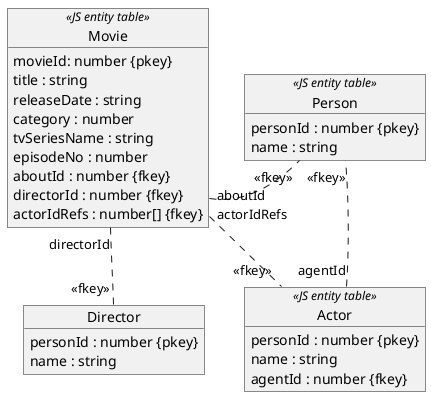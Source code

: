 @startuml et
hide empty methods

object Movie <<JS entity table>> {
  movieId: number {pkey}
  title : string
  releaseDate : string
  category : number
  tvSeriesName : string
  episodeNo : number
  aboutId : number {fkey}
  directorId : number {fkey}
  actorIdRefs : number[] {fkey}
}

object Person <<JS entity table>> {
  personId : number {pkey}
  name : string
}

object Director {
  personId : number {pkey}
  name : string
}

object Actor <<JS entity table>> {
  personId : number {pkey}
  name : string
  agentId : number {fkey}
}

Actor "agentId" .. "<<fkey>>" Person
Movie "aboutId" .. "<<fkey>>" Person
Movie "directorId" .. "<<fkey>>" Director
Movie "actorIdRefs" .. "<<fkey>>" Actor
Actor -up[hidden]-|> Person
Director -up[hidden]-|> Person
Movie -left[hidden]- Person

@enduml
